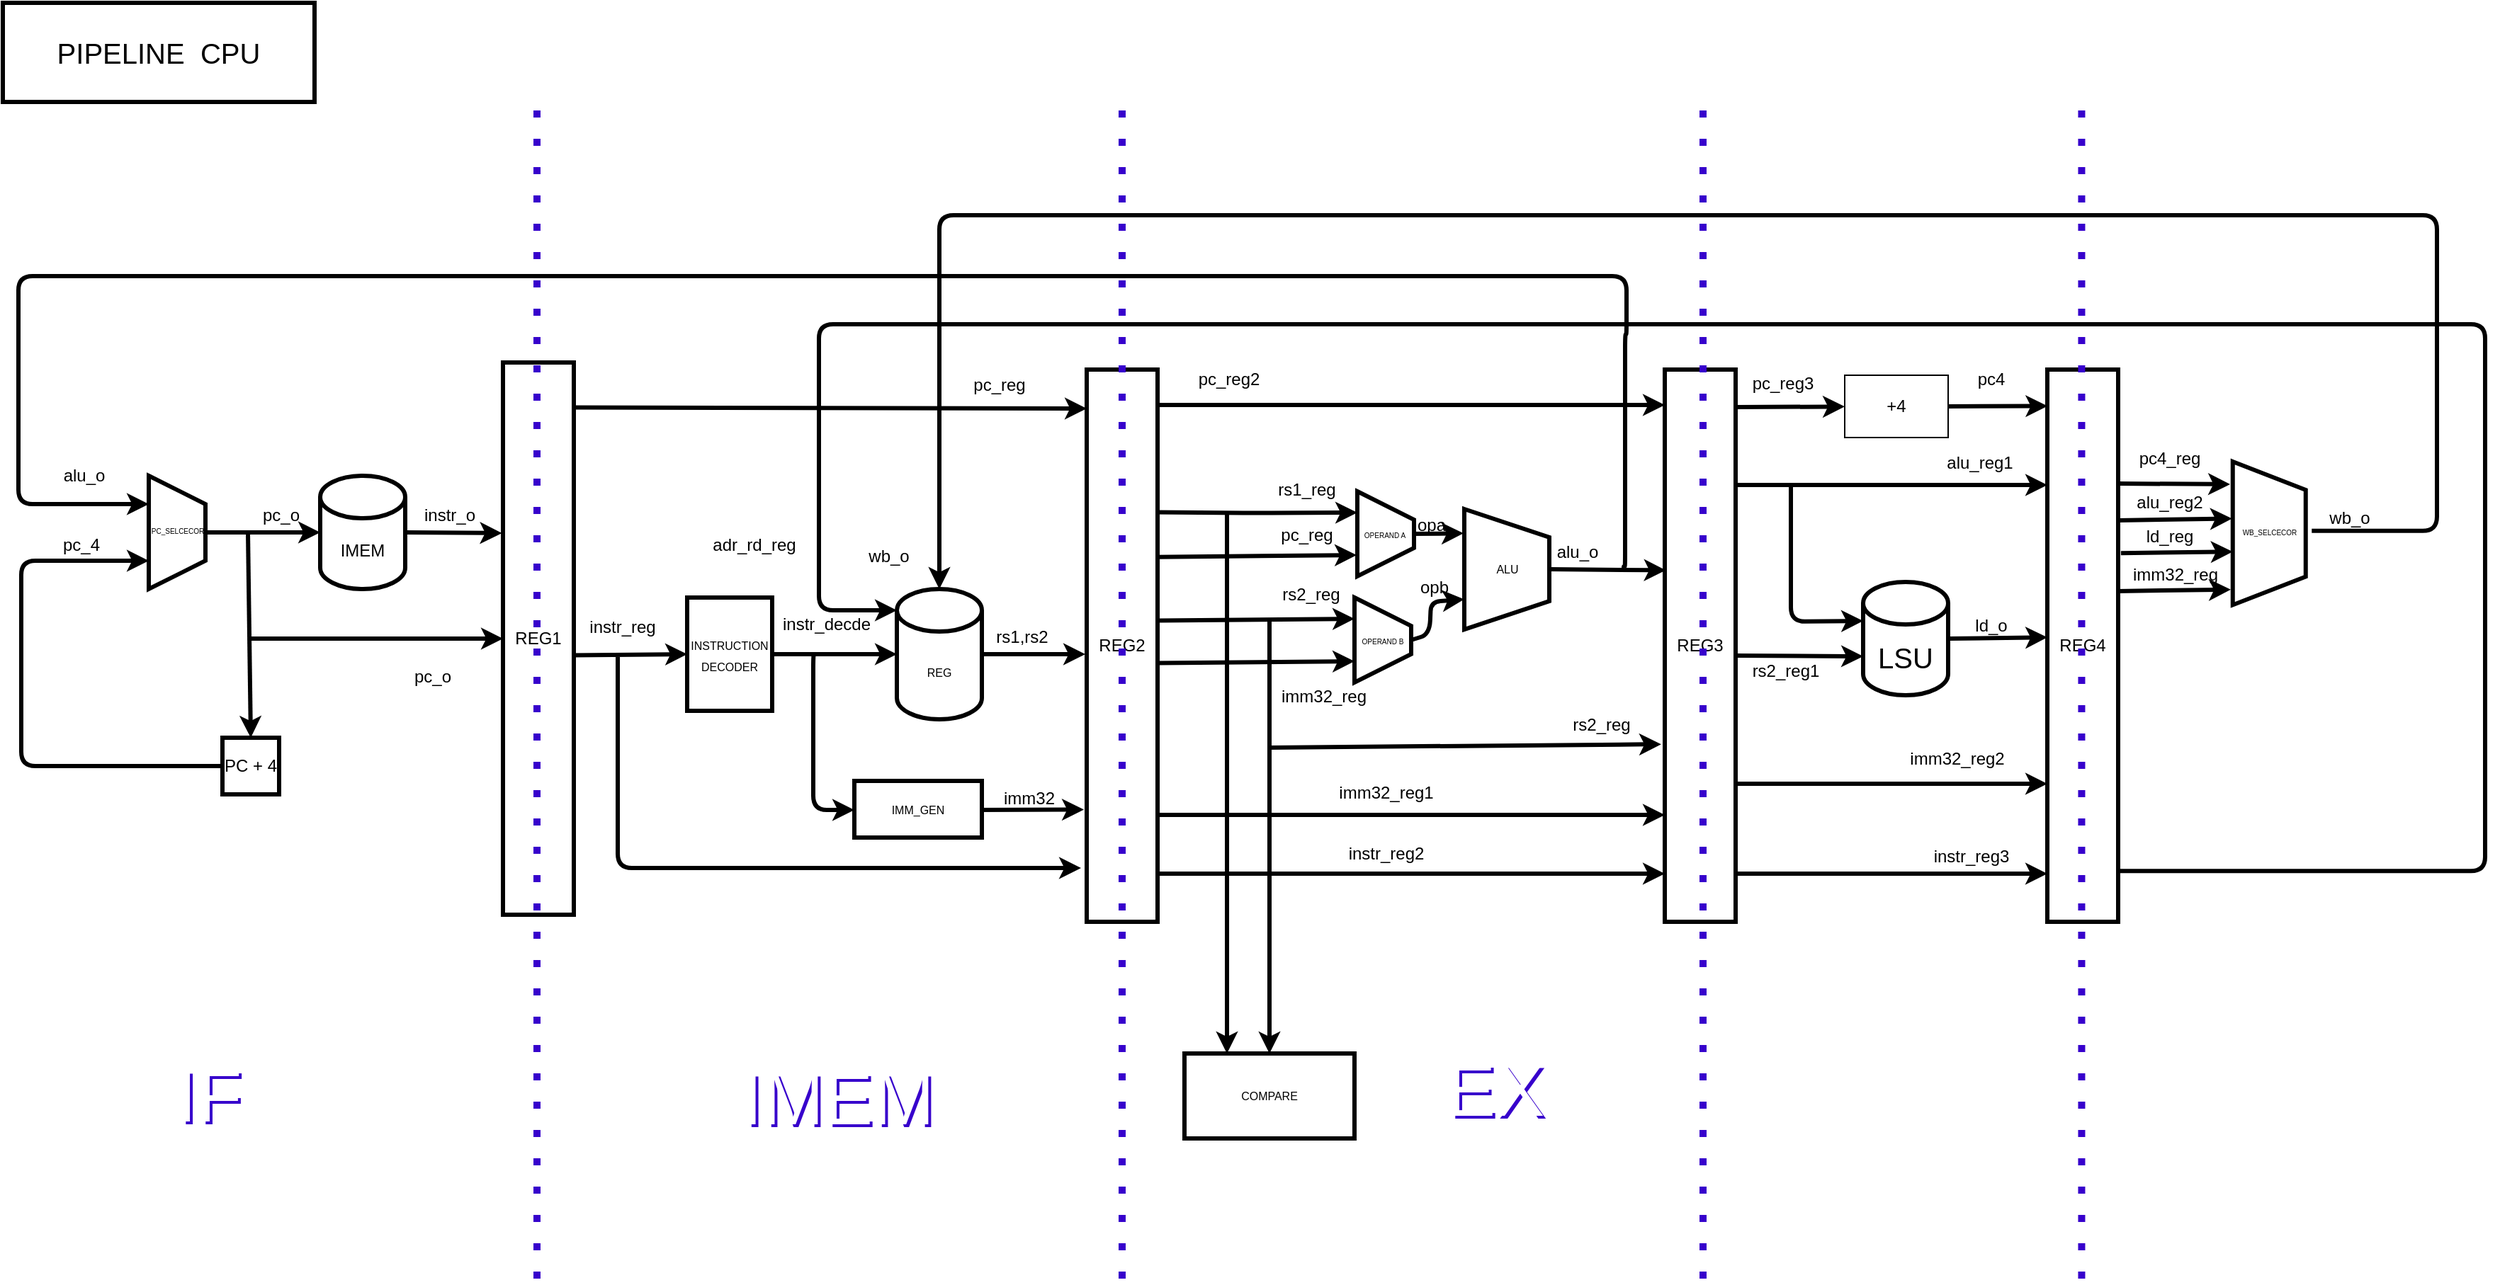 <mxfile>
    <diagram id="m3HvIhWjnAvnYTWwnYqM" name="Page-1">
        <mxGraphModel dx="2176" dy="1306" grid="1" gridSize="1" guides="1" tooltips="1" connect="1" arrows="1" fold="1" page="1" pageScale="1" pageWidth="2000" pageHeight="1000" math="0" shadow="0">
            <root>
                <mxCell id="0"/>
                <mxCell id="1" parent="0"/>
                <mxCell id="2" value="&lt;span style=&quot;font-size: 20px;&quot;&gt;PIPELINE&amp;nbsp; CPU&lt;/span&gt;" style="text;html=1;strokeColor=default;fillColor=none;align=center;verticalAlign=middle;whiteSpace=wrap;rounded=0;fontSize=8;strokeWidth=3;" parent="1" vertex="1">
                    <mxGeometry x="90" y="50" width="220" height="70" as="geometry"/>
                </mxCell>
                <mxCell id="141" style="edgeStyle=none;html=1;exitX=0;exitY=0.5;exitDx=0;exitDy=0;exitPerimeter=0;fontSize=4;entryX=0;entryY=0;entryDx=0;entryDy=27.5;entryPerimeter=0;strokeWidth=3;" parent="1" target="12" edge="1">
                    <mxGeometry relative="1" as="geometry">
                        <mxPoint x="1352" y="390.0" as="sourcePoint"/>
                        <Array as="points">
                            <mxPoint x="1352" y="487"/>
                        </Array>
                    </mxGeometry>
                </mxCell>
                <mxCell id="143" style="edgeStyle=none;html=1;exitX=1;exitY=0.5;exitDx=0;exitDy=0;exitPerimeter=0;entryX=0.001;entryY=0.485;entryDx=0;entryDy=0;fontSize=4;entryPerimeter=0;strokeWidth=3;" parent="1" source="12" target="107" edge="1">
                    <mxGeometry relative="1" as="geometry"/>
                </mxCell>
                <mxCell id="12" value="LSU" style="shape=cylinder3;whiteSpace=wrap;html=1;boundedLbl=1;backgroundOutline=1;size=15;strokeColor=default;strokeWidth=3;fontSize=20;" parent="1" vertex="1">
                    <mxGeometry x="1403" y="459" width="60" height="80" as="geometry"/>
                </mxCell>
                <mxCell id="111" style="edgeStyle=none;html=1;exitX=0.5;exitY=0;exitDx=0;exitDy=0;entryX=0;entryY=0.5;entryDx=0;entryDy=0;entryPerimeter=0;fontSize=5;strokeWidth=3;" parent="1" source="14" target="19" edge="1">
                    <mxGeometry relative="1" as="geometry"/>
                </mxCell>
                <mxCell id="14" value="" style="shape=trapezoid;perimeter=trapezoidPerimeter;whiteSpace=wrap;html=1;fixedSize=1;rotation=90;strokeWidth=3;" parent="1" vertex="1">
                    <mxGeometry x="173" y="404" width="80" height="40" as="geometry"/>
                </mxCell>
                <mxCell id="112" style="edgeStyle=none;html=1;exitX=0.5;exitY=0;exitDx=0;exitDy=0;fontSize=4;entryX=0.5;entryY=0;entryDx=0;entryDy=0;strokeWidth=3;" parent="1" target="16" edge="1">
                    <mxGeometry relative="1" as="geometry">
                        <mxPoint x="263.0" y="424" as="sourcePoint"/>
                    </mxGeometry>
                </mxCell>
                <mxCell id="113" style="edgeStyle=orthogonalEdgeStyle;html=1;exitX=0;exitY=0.5;exitDx=0;exitDy=0;fontSize=4;entryX=0.75;entryY=1;entryDx=0;entryDy=0;strokeWidth=3;" parent="1" source="16" target="14" edge="1">
                    <mxGeometry relative="1" as="geometry">
                        <mxPoint x="163" y="404" as="targetPoint"/>
                        <Array as="points">
                            <mxPoint x="103" y="589"/>
                            <mxPoint x="103" y="444"/>
                        </Array>
                    </mxGeometry>
                </mxCell>
                <mxCell id="16" value="PC + 4" style="whiteSpace=wrap;html=1;aspect=fixed;strokeWidth=3;" parent="1" vertex="1">
                    <mxGeometry x="245" y="569" width="40" height="40" as="geometry"/>
                </mxCell>
                <mxCell id="115" style="html=1;exitX=1;exitY=0.5;exitDx=0;exitDy=0;exitPerimeter=0;fontSize=4;entryX=-0.015;entryY=0.309;entryDx=0;entryDy=0;entryPerimeter=0;strokeWidth=3;" parent="1" source="19" target="103" edge="1">
                    <mxGeometry relative="1" as="geometry">
                        <mxPoint x="423" y="474" as="targetPoint"/>
                    </mxGeometry>
                </mxCell>
                <mxCell id="19" value="IMEM" style="shape=cylinder3;whiteSpace=wrap;html=1;boundedLbl=1;backgroundOutline=1;size=15;strokeWidth=3;" parent="1" vertex="1">
                    <mxGeometry x="314" y="384" width="60" height="80" as="geometry"/>
                </mxCell>
                <mxCell id="118" value="" style="edgeStyle=none;html=1;fontSize=4;strokeWidth=3;" parent="1" source="22" target="24" edge="1">
                    <mxGeometry relative="1" as="geometry"/>
                </mxCell>
                <mxCell id="22" value="&lt;font style=&quot;font-size: 8px;&quot;&gt;INSTRUCTION DECODER&lt;/font&gt;" style="rounded=0;whiteSpace=wrap;html=1;strokeWidth=3;" parent="1" vertex="1">
                    <mxGeometry x="573" y="470" width="60" height="80" as="geometry"/>
                </mxCell>
                <mxCell id="121" style="edgeStyle=none;html=1;fontSize=4;strokeWidth=3;" parent="1" source="24" edge="1">
                    <mxGeometry relative="1" as="geometry">
                        <mxPoint x="854" y="510" as="targetPoint"/>
                    </mxGeometry>
                </mxCell>
                <mxCell id="24" value="REG" style="shape=cylinder3;whiteSpace=wrap;html=1;boundedLbl=1;backgroundOutline=1;size=15;fontSize=8;strokeWidth=3;" parent="1" vertex="1">
                    <mxGeometry x="721" y="464" width="60" height="92" as="geometry"/>
                </mxCell>
                <mxCell id="34" value="" style="group;strokeWidth=3;" parent="1" vertex="1" connectable="0">
                    <mxGeometry x="1121.5" y="407.5" width="60" height="85" as="geometry"/>
                </mxCell>
                <mxCell id="35" value="" style="shape=trapezoid;perimeter=trapezoidPerimeter;whiteSpace=wrap;html=1;fixedSize=1;fontSize=8;rotation=90;strokeWidth=3;" parent="34" vertex="1">
                    <mxGeometry x="-12.5" y="12.5" width="85" height="60" as="geometry"/>
                </mxCell>
                <mxCell id="36" value="ALU" style="text;html=1;strokeColor=none;fillColor=none;align=center;verticalAlign=middle;whiteSpace=wrap;rounded=0;fontSize=8;strokeWidth=3;" parent="34" vertex="1">
                    <mxGeometry y="27.5" width="60" height="30" as="geometry"/>
                </mxCell>
                <mxCell id="119" style="edgeStyle=orthogonalEdgeStyle;html=1;fontSize=4;strokeWidth=3;" parent="1" target="38" edge="1">
                    <mxGeometry relative="1" as="geometry">
                        <mxPoint x="663" y="510" as="sourcePoint"/>
                        <Array as="points">
                            <mxPoint x="662" y="510"/>
                            <mxPoint x="662" y="620"/>
                        </Array>
                    </mxGeometry>
                </mxCell>
                <mxCell id="120" style="html=1;fontSize=4;entryX=-0.04;entryY=0.602;entryDx=0;entryDy=0;entryPerimeter=0;strokeWidth=3;" parent="1" edge="1">
                    <mxGeometry relative="1" as="geometry">
                        <mxPoint x="777" y="620" as="sourcePoint"/>
                        <mxPoint x="853" y="619.78" as="targetPoint"/>
                    </mxGeometry>
                </mxCell>
                <mxCell id="38" value="IMM_GEN" style="rounded=0;whiteSpace=wrap;html=1;fontSize=8;strokeWidth=3;" parent="1" vertex="1">
                    <mxGeometry x="691" y="599.5" width="90" height="40" as="geometry"/>
                </mxCell>
                <mxCell id="41" value="" style="group;strokeWidth=3;" parent="1" vertex="1" connectable="0">
                    <mxGeometry x="1044" y="470" width="40" height="60" as="geometry"/>
                </mxCell>
                <mxCell id="42" value="" style="shape=trapezoid;perimeter=trapezoidPerimeter;whiteSpace=wrap;html=1;fixedSize=1;fontSize=8;rotation=90;strokeWidth=3;" parent="41" vertex="1">
                    <mxGeometry x="-10" y="10" width="60" height="40" as="geometry"/>
                </mxCell>
                <mxCell id="43" value="&lt;font style=&quot;font-size: 5px;&quot;&gt;OPERAND B&lt;/font&gt;" style="text;html=1;strokeColor=none;fillColor=none;align=center;verticalAlign=middle;whiteSpace=wrap;rounded=0;fontSize=8;strokeWidth=3;" parent="41" vertex="1">
                    <mxGeometry y="15" width="40" height="30" as="geometry"/>
                </mxCell>
                <mxCell id="46" value="" style="group;strokeWidth=3;" parent="1" vertex="1" connectable="0">
                    <mxGeometry x="1045" y="395" width="40" height="60" as="geometry"/>
                </mxCell>
                <mxCell id="47" value="" style="shape=trapezoid;perimeter=trapezoidPerimeter;whiteSpace=wrap;html=1;fixedSize=1;fontSize=8;rotation=90;strokeWidth=3;" parent="46" vertex="1">
                    <mxGeometry x="-9" y="10" width="60" height="40" as="geometry"/>
                </mxCell>
                <mxCell id="48" value="OPERAND A" style="text;html=1;strokeColor=none;fillColor=none;align=center;verticalAlign=middle;whiteSpace=wrap;rounded=0;fontSize=5;strokeWidth=3;" parent="46" vertex="1">
                    <mxGeometry x="0.5" y="15" width="39" height="30" as="geometry"/>
                </mxCell>
                <mxCell id="68" value="PC_SELCECOR" style="text;html=1;align=center;verticalAlign=middle;resizable=0;points=[];autosize=1;strokeColor=none;fillColor=none;fontSize=5;strokeWidth=3;" parent="1" vertex="1">
                    <mxGeometry x="185" y="412.5" width="56" height="19" as="geometry"/>
                </mxCell>
                <mxCell id="130" style="edgeStyle=none;html=1;fontSize=4;entryX=0.25;entryY=0;entryDx=0;entryDy=0;strokeWidth=3;" parent="1" target="96" edge="1">
                    <mxGeometry relative="1" as="geometry">
                        <mxPoint x="954" y="409" as="sourcePoint"/>
                    </mxGeometry>
                </mxCell>
                <mxCell id="134" style="edgeStyle=none;html=1;fontSize=4;entryX=0.5;entryY=0;entryDx=0;entryDy=0;strokeWidth=3;" parent="1" target="96" edge="1">
                    <mxGeometry relative="1" as="geometry">
                        <mxPoint x="984" y="486" as="sourcePoint"/>
                    </mxGeometry>
                </mxCell>
                <mxCell id="96" value="COMPARE" style="whiteSpace=wrap;html=1;fontSize=8;strokeWidth=3;" parent="1" vertex="1">
                    <mxGeometry x="924" y="792" width="120" height="60" as="geometry"/>
                </mxCell>
                <mxCell id="116" style="edgeStyle=none;html=1;exitX=0.993;exitY=0.348;exitDx=0;exitDy=0;entryX=0;entryY=0.5;entryDx=0;entryDy=0;fontSize=4;exitPerimeter=0;strokeWidth=3;" parent="1" target="22" edge="1">
                    <mxGeometry relative="1" as="geometry">
                        <mxPoint x="492.65" y="510.72" as="sourcePoint"/>
                    </mxGeometry>
                </mxCell>
                <mxCell id="190" style="edgeStyle=none;html=1;exitX=0.992;exitY=0.143;exitDx=0;exitDy=0;entryX=0;entryY=0.25;entryDx=0;entryDy=0;strokeWidth=3;exitPerimeter=0;" edge="1" parent="1">
                    <mxGeometry relative="1" as="geometry">
                        <mxPoint x="492.6" y="335.77" as="sourcePoint"/>
                        <mxPoint x="855" y="336.5" as="targetPoint"/>
                    </mxGeometry>
                </mxCell>
                <mxCell id="191" style="edgeStyle=none;html=1;strokeWidth=3;entryX=0;entryY=0.5;entryDx=0;entryDy=0;" edge="1" parent="1" target="103">
                    <mxGeometry relative="1" as="geometry">
                        <mxPoint x="264" y="499" as="sourcePoint"/>
                    </mxGeometry>
                </mxCell>
                <mxCell id="103" value="REG1" style="rounded=0;whiteSpace=wrap;html=1;strokeWidth=3;" parent="1" vertex="1">
                    <mxGeometry x="443" y="304" width="50" height="390" as="geometry"/>
                </mxCell>
                <mxCell id="188" style="edgeStyle=none;html=1;exitX=1;exitY=0.75;exitDx=0;exitDy=0;fontSize=12;entryX=0;entryY=0.75;entryDx=0;entryDy=0;strokeWidth=3;" parent="1" edge="1">
                    <mxGeometry relative="1" as="geometry">
                        <mxPoint x="1263" y="623.5" as="targetPoint"/>
                        <mxPoint x="905" y="623.5" as="sourcePoint"/>
                    </mxGeometry>
                </mxCell>
                <mxCell id="194" style="html=1;exitX=1;exitY=0;exitDx=0;exitDy=0;strokeWidth=3;entryX=0;entryY=0;entryDx=0;entryDy=0;" edge="1" parent="1">
                    <mxGeometry relative="1" as="geometry">
                        <mxPoint x="1263" y="334" as="targetPoint"/>
                        <mxPoint x="905" y="334.0" as="sourcePoint"/>
                    </mxGeometry>
                </mxCell>
                <mxCell id="200" style="edgeStyle=orthogonalEdgeStyle;html=1;strokeWidth=3;" edge="1" parent="1">
                    <mxGeometry relative="1" as="geometry">
                        <mxPoint x="851" y="661" as="targetPoint"/>
                        <mxPoint x="524" y="512" as="sourcePoint"/>
                        <Array as="points">
                            <mxPoint x="524" y="661"/>
                        </Array>
                    </mxGeometry>
                </mxCell>
                <mxCell id="201" style="html=1;exitX=1;exitY=1;exitDx=0;exitDy=0;strokeWidth=3;entryX=0;entryY=1;entryDx=0;entryDy=0;" edge="1" parent="1">
                    <mxGeometry relative="1" as="geometry">
                        <mxPoint x="1263" y="665" as="targetPoint"/>
                        <mxPoint x="905" y="665" as="sourcePoint"/>
                    </mxGeometry>
                </mxCell>
                <mxCell id="105" value="REG2" style="rounded=0;whiteSpace=wrap;html=1;strokeWidth=3;" parent="1" vertex="1">
                    <mxGeometry x="855" y="309" width="50" height="390" as="geometry"/>
                </mxCell>
                <mxCell id="139" style="edgeStyle=none;html=1;fontSize=4;entryX=-0.051;entryY=0.522;entryDx=0;entryDy=0;entryPerimeter=0;strokeWidth=3;" parent="1" edge="1">
                    <mxGeometry relative="1" as="geometry">
                        <mxPoint x="983" y="576" as="sourcePoint"/>
                        <mxPoint x="1260.45" y="573.58" as="targetPoint"/>
                    </mxGeometry>
                </mxCell>
                <mxCell id="140" style="edgeStyle=none;html=1;exitX=1;exitY=0.25;exitDx=0;exitDy=0;entryX=0;entryY=0.25;entryDx=0;entryDy=0;fontSize=4;strokeWidth=3;" parent="1" edge="1">
                    <mxGeometry relative="1" as="geometry">
                        <mxPoint x="1313" y="390.5" as="sourcePoint"/>
                        <mxPoint x="1533" y="390.5" as="targetPoint"/>
                    </mxGeometry>
                </mxCell>
                <mxCell id="142" style="edgeStyle=none;html=1;exitX=1.009;exitY=0.518;exitDx=0;exitDy=0;entryX=0;entryY=0;entryDx=0;entryDy=52.5;entryPerimeter=0;fontSize=4;exitPerimeter=0;strokeWidth=3;" parent="1" source="106" target="12" edge="1">
                    <mxGeometry relative="1" as="geometry"/>
                </mxCell>
                <mxCell id="185" style="html=1;exitX=1;exitY=0.75;exitDx=0;exitDy=0;fontSize=12;entryX=0;entryY=0.75;entryDx=0;entryDy=0;entryPerimeter=0;strokeWidth=3;" parent="1" source="106" target="107" edge="1">
                    <mxGeometry relative="1" as="geometry">
                        <mxPoint x="1515" y="602" as="targetPoint"/>
                    </mxGeometry>
                </mxCell>
                <mxCell id="202" style="edgeStyle=none;html=1;exitX=1;exitY=1;exitDx=0;exitDy=0;entryX=0;entryY=1;entryDx=0;entryDy=0;entryPerimeter=0;strokeWidth=3;" edge="1" parent="1">
                    <mxGeometry relative="1" as="geometry">
                        <mxPoint x="1313.0" y="665.0" as="sourcePoint"/>
                        <mxPoint x="1533.0" y="665.0" as="targetPoint"/>
                    </mxGeometry>
                </mxCell>
                <mxCell id="106" value="REG3" style="rounded=0;whiteSpace=wrap;html=1;strokeWidth=3;" parent="1" vertex="1">
                    <mxGeometry x="1263" y="309" width="50" height="390" as="geometry"/>
                </mxCell>
                <mxCell id="149" style="html=1;exitX=1;exitY=0.25;exitDx=0;exitDy=0;exitPerimeter=0;fontSize=12;strokeWidth=3;" parent="1" edge="1">
                    <mxGeometry relative="1" as="geometry">
                        <mxPoint x="1662" y="390" as="targetPoint"/>
                        <mxPoint x="1583" y="389.5" as="sourcePoint"/>
                    </mxGeometry>
                </mxCell>
                <mxCell id="150" style="edgeStyle=none;html=1;exitX=1;exitY=0.25;exitDx=0;exitDy=0;exitPerimeter=0;entryX=0.309;entryY=1.009;entryDx=0;entryDy=0;entryPerimeter=0;fontSize=12;strokeWidth=3;" parent="1" edge="1">
                    <mxGeometry relative="1" as="geometry">
                        <mxPoint x="1583" y="415.5" as="sourcePoint"/>
                        <mxPoint x="1663.411" y="414.281" as="targetPoint"/>
                    </mxGeometry>
                </mxCell>
                <mxCell id="151" style="edgeStyle=none;html=1;exitX=1.039;exitY=0.299;exitDx=0;exitDy=0;exitPerimeter=0;entryX=0.5;entryY=1;entryDx=0;entryDy=0;fontSize=12;strokeWidth=3;" parent="1" edge="1">
                    <mxGeometry relative="1" as="geometry">
                        <mxPoint x="1584.95" y="438.61" as="sourcePoint"/>
                        <mxPoint x="1663.875" y="437.62" as="targetPoint"/>
                    </mxGeometry>
                </mxCell>
                <mxCell id="152" style="edgeStyle=none;html=1;exitX=0.992;exitY=0.355;exitDx=0;exitDy=0;exitPerimeter=0;fontSize=12;entryX=0.715;entryY=1.027;entryDx=0;entryDy=0;entryPerimeter=0;strokeWidth=3;" parent="1" edge="1">
                    <mxGeometry relative="1" as="geometry">
                        <mxPoint x="1662.485" y="464.389" as="targetPoint"/>
                        <mxPoint x="1582.6" y="465.45" as="sourcePoint"/>
                    </mxGeometry>
                </mxCell>
                <mxCell id="206" style="edgeStyle=orthogonalEdgeStyle;html=1;exitX=1;exitY=0.908;exitDx=0;exitDy=0;exitPerimeter=0;entryX=0;entryY=0;entryDx=0;entryDy=15;entryPerimeter=0;strokeWidth=3;" edge="1" parent="1" source="107" target="24">
                    <mxGeometry relative="1" as="geometry">
                        <Array as="points">
                            <mxPoint x="1842" y="663"/>
                            <mxPoint x="1842" y="277"/>
                            <mxPoint x="666" y="277"/>
                            <mxPoint x="666" y="479"/>
                        </Array>
                    </mxGeometry>
                </mxCell>
                <mxCell id="107" value="REG4" style="rounded=0;whiteSpace=wrap;html=1;strokeWidth=3;points=[[0,0,0,0,0],[0,0.25,0,0,0],[0,0.33,0,0,0],[0,0.5,0,0,0],[0,0.67,0,0,0],[0,0.75,0,0,0],[0,1,0,0,0],[0.24,0,0,0,0],[0.24,1,0,0,0],[0.5,0,0,0,0],[0.5,1,0,0,0],[0.74,1,0,0,0],[0.76,0,0,0,0],[1,0,0,0,0],[1,0.25,0,0,0],[1,0.5,0,0,0],[1,0.75,0,0,0],[1,1,0,0,0]];" parent="1" vertex="1">
                    <mxGeometry x="1533" y="309" width="50" height="390" as="geometry"/>
                </mxCell>
                <mxCell id="108" value="" style="group;strokeWidth=3;" parent="1" vertex="1" connectable="0">
                    <mxGeometry x="1659.63" y="373.995" width="60" height="101.25" as="geometry"/>
                </mxCell>
                <mxCell id="65" value="" style="shape=trapezoid;perimeter=trapezoidPerimeter;whiteSpace=wrap;html=1;fixedSize=1;fontSize=8;rotation=90;strokeWidth=3;" parent="108" vertex="1">
                    <mxGeometry x="-20.63" y="24.875" width="101.25" height="51.5" as="geometry"/>
                </mxCell>
                <mxCell id="70" value="WB_SELCECOR" style="text;html=1;strokeColor=none;fillColor=none;align=center;verticalAlign=middle;whiteSpace=wrap;rounded=0;strokeWidth=3;fontSize=5;" parent="108" vertex="1">
                    <mxGeometry y="33.875" width="60" height="30" as="geometry"/>
                </mxCell>
                <mxCell id="146" style="edgeStyle=orthogonalEdgeStyle;html=1;fontSize=12;entryX=0.25;entryY=1;entryDx=0;entryDy=0;strokeWidth=3;" parent="1" target="14" edge="1">
                    <mxGeometry relative="1" as="geometry">
                        <mxPoint x="1234" y="449" as="sourcePoint"/>
                        <Array as="points">
                            <mxPoint x="1234" y="448"/>
                            <mxPoint x="1235" y="448"/>
                            <mxPoint x="1235" y="284"/>
                            <mxPoint x="1236" y="284"/>
                            <mxPoint x="1236" y="243"/>
                            <mxPoint x="101" y="243"/>
                            <mxPoint x="101" y="404"/>
                        </Array>
                        <mxPoint x="-11" y="401.5" as="targetPoint"/>
                    </mxGeometry>
                </mxCell>
                <mxCell id="125" style="edgeStyle=orthogonalEdgeStyle;html=1;exitX=0.976;exitY=0.102;exitDx=0;exitDy=0;entryX=0.25;entryY=1;entryDx=0;entryDy=0;fontSize=4;exitPerimeter=0;strokeWidth=3;" parent="1" target="47" edge="1">
                    <mxGeometry relative="1" as="geometry">
                        <mxPoint x="903.8" y="409.78" as="sourcePoint"/>
                    </mxGeometry>
                </mxCell>
                <mxCell id="131" style="edgeStyle=none;html=1;exitX=1.021;exitY=0.298;exitDx=0;exitDy=0;entryX=0;entryY=0;entryDx=0;entryDy=0;fontSize=4;exitPerimeter=0;strokeWidth=3;" parent="1" target="43" edge="1">
                    <mxGeometry relative="1" as="geometry">
                        <mxPoint x="906.05" y="486.22" as="sourcePoint"/>
                    </mxGeometry>
                </mxCell>
                <mxCell id="132" style="edgeStyle=none;html=1;exitX=0.999;exitY=0.183;exitDx=0;exitDy=0;entryX=0;entryY=1;entryDx=0;entryDy=0;fontSize=4;exitPerimeter=0;strokeWidth=3;" parent="1" target="48" edge="1">
                    <mxGeometry relative="1" as="geometry">
                        <mxPoint x="904.95" y="441.37" as="sourcePoint"/>
                    </mxGeometry>
                </mxCell>
                <mxCell id="133" style="edgeStyle=none;html=1;exitX=1.01;exitY=0.375;exitDx=0;exitDy=0;entryX=0.75;entryY=1;entryDx=0;entryDy=0;fontSize=4;exitPerimeter=0;strokeWidth=3;" parent="1" target="42" edge="1">
                    <mxGeometry relative="1" as="geometry">
                        <mxPoint x="905.5" y="516.25" as="sourcePoint"/>
                    </mxGeometry>
                </mxCell>
                <mxCell id="135" style="edgeStyle=none;html=1;exitX=1;exitY=0.5;exitDx=0;exitDy=0;entryX=0.202;entryY=1.009;entryDx=0;entryDy=0;fontSize=4;entryPerimeter=0;strokeWidth=3;" parent="1" source="48" target="35" edge="1">
                    <mxGeometry relative="1" as="geometry"/>
                </mxCell>
                <mxCell id="136" style="edgeStyle=none;html=1;exitX=1;exitY=0.5;exitDx=0;exitDy=0;entryX=0.75;entryY=1;entryDx=0;entryDy=0;fontSize=4;strokeWidth=3;" parent="1" source="43" target="35" edge="1">
                    <mxGeometry relative="1" as="geometry">
                        <Array as="points">
                            <mxPoint x="1097" y="496"/>
                            <mxPoint x="1098" y="473"/>
                        </Array>
                    </mxGeometry>
                </mxCell>
                <mxCell id="138" style="edgeStyle=none;html=1;exitX=1;exitY=0.5;exitDx=0;exitDy=0;fontSize=4;entryX=0.016;entryY=0.207;entryDx=0;entryDy=0;entryPerimeter=0;strokeWidth=3;" parent="1" source="36" edge="1">
                    <mxGeometry relative="1" as="geometry">
                        <mxPoint x="1263.8" y="450.73" as="targetPoint"/>
                    </mxGeometry>
                </mxCell>
                <mxCell id="145" style="edgeStyle=none;html=1;entryX=0.003;entryY=0.066;entryDx=0;entryDy=0;entryPerimeter=0;fontSize=12;strokeWidth=3;exitX=1;exitY=0.5;exitDx=0;exitDy=0;" parent="1" source="196" target="107" edge="1">
                    <mxGeometry relative="1" as="geometry">
                        <mxPoint x="1497" y="334.6" as="sourcePoint"/>
                    </mxGeometry>
                </mxCell>
                <mxCell id="154" value="wb_o" style="text;html=1;align=center;verticalAlign=middle;resizable=0;points=[];autosize=1;strokeColor=none;fillColor=none;fontSize=12;strokeWidth=3;" parent="1" vertex="1">
                    <mxGeometry x="691" y="427" width="48" height="27" as="geometry"/>
                </mxCell>
                <mxCell id="155" value="alu_o" style="text;html=1;align=center;verticalAlign=middle;resizable=0;points=[];autosize=1;strokeColor=none;fillColor=none;fontSize=12;strokeWidth=3;" parent="1" vertex="1">
                    <mxGeometry x="123" y="370" width="48" height="27" as="geometry"/>
                </mxCell>
                <mxCell id="158" value="pc_4" style="text;html=1;align=center;verticalAlign=middle;resizable=0;points=[];autosize=1;strokeColor=none;fillColor=none;fontSize=12;strokeWidth=3;" parent="1" vertex="1">
                    <mxGeometry x="122" y="419" width="45" height="27" as="geometry"/>
                </mxCell>
                <mxCell id="159" value="pc_o" style="text;html=1;align=center;verticalAlign=middle;resizable=0;points=[];autosize=1;strokeColor=none;fillColor=none;fontSize=12;strokeWidth=3;" parent="1" vertex="1">
                    <mxGeometry x="263" y="398" width="45" height="27" as="geometry"/>
                </mxCell>
                <mxCell id="160" value="instr_o" style="text;html=1;align=center;verticalAlign=middle;resizable=0;points=[];autosize=1;strokeColor=none;fillColor=none;fontSize=12;strokeWidth=3;" parent="1" vertex="1">
                    <mxGeometry x="377" y="398" width="55" height="27" as="geometry"/>
                </mxCell>
                <mxCell id="161" value="instr_reg" style="text;html=1;align=center;verticalAlign=middle;resizable=0;points=[];autosize=1;strokeColor=none;fillColor=none;fontSize=12;strokeWidth=3;" parent="1" vertex="1">
                    <mxGeometry x="494" y="477" width="66" height="27" as="geometry"/>
                </mxCell>
                <mxCell id="164" value="pc_reg" style="text;html=1;align=center;verticalAlign=middle;resizable=0;points=[];autosize=1;strokeColor=none;fillColor=none;fontSize=12;strokeWidth=3;" parent="1" vertex="1">
                    <mxGeometry x="765" y="306" width="56" height="27" as="geometry"/>
                </mxCell>
                <mxCell id="165" value="instr_decde" style="text;html=1;align=center;verticalAlign=middle;resizable=0;points=[];autosize=1;strokeColor=none;fillColor=none;fontSize=12;strokeWidth=3;" parent="1" vertex="1">
                    <mxGeometry x="630" y="475" width="81" height="27" as="geometry"/>
                </mxCell>
                <mxCell id="166" value="rs1,rs2" style="text;html=1;align=center;verticalAlign=middle;resizable=0;points=[];autosize=1;strokeColor=none;fillColor=none;fontSize=12;strokeWidth=3;" parent="1" vertex="1">
                    <mxGeometry x="781" y="484" width="56" height="27" as="geometry"/>
                </mxCell>
                <mxCell id="167" value="imm32" style="text;html=1;align=center;verticalAlign=middle;resizable=0;points=[];autosize=1;strokeColor=none;fillColor=none;fontSize=12;strokeWidth=3;" parent="1" vertex="1">
                    <mxGeometry x="786" y="598" width="55" height="27" as="geometry"/>
                </mxCell>
                <mxCell id="168" value="rs1_reg" style="text;html=1;align=center;verticalAlign=middle;resizable=0;points=[];autosize=1;strokeColor=none;fillColor=none;fontSize=12;strokeWidth=3;" parent="1" vertex="1">
                    <mxGeometry x="980" y="380.5" width="60" height="27" as="geometry"/>
                </mxCell>
                <mxCell id="169" value="pc_reg" style="text;html=1;align=center;verticalAlign=middle;resizable=0;points=[];autosize=1;strokeColor=none;fillColor=none;fontSize=12;strokeWidth=3;" parent="1" vertex="1">
                    <mxGeometry x="982" y="412" width="56" height="27" as="geometry"/>
                </mxCell>
                <mxCell id="170" value="rs2_reg" style="text;html=1;align=center;verticalAlign=middle;resizable=0;points=[];autosize=1;strokeColor=none;fillColor=none;fontSize=12;strokeWidth=3;" parent="1" vertex="1">
                    <mxGeometry x="983" y="454" width="60" height="27" as="geometry"/>
                </mxCell>
                <mxCell id="171" value="imm32_reg" style="text;html=1;align=center;verticalAlign=middle;resizable=0;points=[];autosize=1;strokeColor=none;fillColor=none;fontSize=12;strokeWidth=3;" parent="1" vertex="1">
                    <mxGeometry x="982" y="526" width="79" height="27" as="geometry"/>
                </mxCell>
                <mxCell id="172" value="opa" style="text;html=1;align=center;verticalAlign=middle;resizable=0;points=[];autosize=1;strokeColor=none;fillColor=none;fontSize=12;strokeWidth=3;" parent="1" vertex="1">
                    <mxGeometry x="1078" y="405" width="39" height="27" as="geometry"/>
                </mxCell>
                <mxCell id="173" value="opb" style="text;html=1;align=center;verticalAlign=middle;resizable=0;points=[];autosize=1;strokeColor=none;fillColor=none;fontSize=12;strokeWidth=3;" parent="1" vertex="1">
                    <mxGeometry x="1080" y="449" width="39" height="27" as="geometry"/>
                </mxCell>
                <mxCell id="174" value="alu_o" style="text;html=1;align=center;verticalAlign=middle;resizable=0;points=[];autosize=1;strokeColor=none;fillColor=none;fontSize=12;strokeWidth=3;" parent="1" vertex="1">
                    <mxGeometry x="1177" y="424" width="48" height="27" as="geometry"/>
                </mxCell>
                <mxCell id="175" value="rs2_reg" style="text;html=1;align=center;verticalAlign=middle;resizable=0;points=[];autosize=1;strokeColor=none;fillColor=none;fontSize=12;strokeWidth=3;" parent="1" vertex="1">
                    <mxGeometry x="1188" y="546" width="60" height="27" as="geometry"/>
                </mxCell>
                <mxCell id="176" value="alu_reg1" style="text;html=1;align=center;verticalAlign=middle;resizable=0;points=[];autosize=1;strokeColor=none;fillColor=none;fontSize=12;strokeWidth=3;" parent="1" vertex="1">
                    <mxGeometry x="1452" y="361" width="66" height="27" as="geometry"/>
                </mxCell>
                <mxCell id="177" value="rs2_reg1" style="text;html=1;align=center;verticalAlign=middle;resizable=0;points=[];autosize=1;strokeColor=none;fillColor=none;fontSize=12;strokeWidth=3;" parent="1" vertex="1">
                    <mxGeometry x="1315" y="508" width="66" height="27" as="geometry"/>
                </mxCell>
                <mxCell id="178" value="ld_o" style="text;html=1;align=center;verticalAlign=middle;resizable=0;points=[];autosize=1;strokeColor=none;fillColor=none;fontSize=12;strokeWidth=3;" parent="1" vertex="1">
                    <mxGeometry x="1472" y="476" width="42" height="27" as="geometry"/>
                </mxCell>
                <mxCell id="179" value="pc4_reg" style="text;html=1;align=center;verticalAlign=middle;resizable=0;points=[];autosize=1;strokeColor=none;fillColor=none;fontSize=12;strokeWidth=3;" parent="1" vertex="1">
                    <mxGeometry x="1588" y="358" width="62" height="27" as="geometry"/>
                </mxCell>
                <mxCell id="180" value="alu_reg2" style="text;html=1;align=center;verticalAlign=middle;resizable=0;points=[];autosize=1;strokeColor=none;fillColor=none;fontSize=12;strokeWidth=3;" parent="1" vertex="1">
                    <mxGeometry x="1586" y="389" width="66" height="27" as="geometry"/>
                </mxCell>
                <mxCell id="182" value="ld_reg" style="text;html=1;align=center;verticalAlign=middle;resizable=0;points=[];autosize=1;strokeColor=none;fillColor=none;fontSize=12;strokeWidth=3;" parent="1" vertex="1">
                    <mxGeometry x="1593" y="413" width="52" height="27" as="geometry"/>
                </mxCell>
                <mxCell id="183" value="imm32_reg" style="text;html=1;align=center;verticalAlign=middle;resizable=0;points=[];autosize=1;strokeColor=none;fillColor=none;fontSize=12;strokeWidth=3;" parent="1" vertex="1">
                    <mxGeometry x="1583" y="440" width="79" height="27" as="geometry"/>
                </mxCell>
                <mxCell id="184" value="wb_o" style="text;html=1;align=center;verticalAlign=middle;resizable=0;points=[];autosize=1;strokeColor=none;fillColor=none;fontSize=12;strokeWidth=3;" parent="1" vertex="1">
                    <mxGeometry x="1722" y="400" width="48" height="27" as="geometry"/>
                </mxCell>
                <mxCell id="186" value="imm32_reg2" style="text;html=1;align=center;verticalAlign=middle;resizable=0;points=[];autosize=1;strokeColor=none;fillColor=none;fontSize=12;strokeWidth=3;" parent="1" vertex="1">
                    <mxGeometry x="1426" y="570" width="86" height="27" as="geometry"/>
                </mxCell>
                <mxCell id="189" value="imm32_reg1" style="text;html=1;align=center;verticalAlign=middle;resizable=0;points=[];autosize=1;strokeColor=none;fillColor=none;fontSize=12;strokeWidth=3;" parent="1" vertex="1">
                    <mxGeometry x="1023" y="594" width="86" height="27" as="geometry"/>
                </mxCell>
                <mxCell id="192" value="pc_o" style="text;html=1;align=center;verticalAlign=middle;resizable=0;points=[];autosize=1;strokeColor=none;fillColor=none;fontSize=12;strokeWidth=3;" vertex="1" parent="1">
                    <mxGeometry x="370" y="512" width="45" height="27" as="geometry"/>
                </mxCell>
                <mxCell id="193" style="edgeStyle=orthogonalEdgeStyle;html=1;exitX=1;exitY=0.5;exitDx=0;exitDy=0;strokeWidth=3;entryX=0.5;entryY=0;entryDx=0;entryDy=0;entryPerimeter=0;" edge="1" parent="1" source="70" target="24">
                    <mxGeometry relative="1" as="geometry">
                        <mxPoint x="606" y="176" as="targetPoint"/>
                        <Array as="points">
                            <mxPoint x="1808" y="423"/>
                            <mxPoint x="1808" y="200"/>
                            <mxPoint x="751" y="200"/>
                        </Array>
                    </mxGeometry>
                </mxCell>
                <mxCell id="195" value="pc_reg3" style="text;html=1;align=center;verticalAlign=middle;resizable=0;points=[];autosize=1;strokeColor=none;fillColor=none;" vertex="1" parent="1">
                    <mxGeometry x="1315" y="305" width="62" height="27" as="geometry"/>
                </mxCell>
                <mxCell id="197" style="edgeStyle=none;html=1;strokeWidth=3;exitX=1.005;exitY=0.068;exitDx=0;exitDy=0;exitPerimeter=0;" edge="1" parent="1" source="106" target="196">
                    <mxGeometry relative="1" as="geometry"/>
                </mxCell>
                <mxCell id="196" value="+4" style="whiteSpace=wrap;html=1;" vertex="1" parent="1">
                    <mxGeometry x="1390" y="313" width="73" height="44" as="geometry"/>
                </mxCell>
                <mxCell id="198" value="pc4" style="text;html=1;align=center;verticalAlign=middle;resizable=0;points=[];autosize=1;strokeColor=none;fillColor=none;" vertex="1" parent="1">
                    <mxGeometry x="1474" y="302" width="38" height="27" as="geometry"/>
                </mxCell>
                <mxCell id="203" value="instr_reg2" style="text;html=1;align=center;verticalAlign=middle;resizable=0;points=[];autosize=1;strokeColor=none;fillColor=none;" vertex="1" parent="1">
                    <mxGeometry x="1030" y="637" width="72" height="27" as="geometry"/>
                </mxCell>
                <mxCell id="205" value="instr_reg3" style="text;html=1;align=center;verticalAlign=middle;resizable=0;points=[];autosize=1;strokeColor=none;fillColor=none;" vertex="1" parent="1">
                    <mxGeometry x="1443" y="639" width="72" height="27" as="geometry"/>
                </mxCell>
                <mxCell id="207" value="adr_rd_reg" style="text;html=1;align=center;verticalAlign=middle;resizable=0;points=[];autosize=1;strokeColor=none;fillColor=none;" vertex="1" parent="1">
                    <mxGeometry x="581" y="419" width="78" height="27" as="geometry"/>
                </mxCell>
                <mxCell id="208" value="pc_reg2" style="text;html=1;align=center;verticalAlign=middle;resizable=0;points=[];autosize=1;strokeColor=none;fillColor=none;" vertex="1" parent="1">
                    <mxGeometry x="924" y="302" width="62" height="27" as="geometry"/>
                </mxCell>
                <mxCell id="210" value="" style="endArrow=none;dashed=1;html=1;dashPattern=1 3;strokeWidth=5;fillColor=#6a00ff;strokeColor=#3700CC;spacing=2;" edge="1" parent="1">
                    <mxGeometry width="50" height="50" relative="1" as="geometry">
                        <mxPoint x="467" y="951" as="sourcePoint"/>
                        <mxPoint x="467" y="115" as="targetPoint"/>
                    </mxGeometry>
                </mxCell>
                <mxCell id="212" value="" style="endArrow=none;dashed=1;html=1;dashPattern=1 3;strokeWidth=5;fillColor=#6a00ff;strokeColor=#3700CC;" edge="1" parent="1">
                    <mxGeometry width="50" height="50" relative="1" as="geometry">
                        <mxPoint x="880" y="951" as="sourcePoint"/>
                        <mxPoint x="880" y="115" as="targetPoint"/>
                    </mxGeometry>
                </mxCell>
                <mxCell id="213" value="" style="endArrow=none;dashed=1;html=1;dashPattern=1 3;strokeWidth=5;fillColor=#6a00ff;strokeColor=#3700CC;" edge="1" parent="1">
                    <mxGeometry width="50" height="50" relative="1" as="geometry">
                        <mxPoint x="1290" y="951" as="sourcePoint"/>
                        <mxPoint x="1290" y="115" as="targetPoint"/>
                    </mxGeometry>
                </mxCell>
                <mxCell id="214" value="" style="endArrow=none;dashed=1;html=1;dashPattern=1 3;strokeWidth=5;fillColor=#6a00ff;strokeColor=#3700CC;" edge="1" parent="1">
                    <mxGeometry width="50" height="50" relative="1" as="geometry">
                        <mxPoint x="1557.23" y="951" as="sourcePoint"/>
                        <mxPoint x="1557.23" y="115" as="targetPoint"/>
                    </mxGeometry>
                </mxCell>
                <mxCell id="215" value="&lt;font style=&quot;font-size: 52px;&quot;&gt;IF&lt;/font&gt;" style="text;html=1;align=center;verticalAlign=middle;resizable=0;points=[];autosize=1;strokeColor=none;fillColor=none;fontColor=#3700cc;" vertex="1" parent="1">
                    <mxGeometry x="204" y="786" width="65" height="75" as="geometry"/>
                </mxCell>
                <mxCell id="216" value="&lt;span style=&quot;font-size: 52px;&quot;&gt;IMEM&lt;/span&gt;" style="text;html=1;align=center;verticalAlign=middle;resizable=0;points=[];autosize=1;strokeColor=none;fillColor=none;fontColor=#3700cc;" vertex="1" parent="1">
                    <mxGeometry x="603" y="788" width="155" height="75" as="geometry"/>
                </mxCell>
                <mxCell id="217" value="&lt;span style=&quot;font-size: 52px;&quot;&gt;EX&lt;/span&gt;" style="text;html=1;align=center;verticalAlign=middle;resizable=0;points=[];autosize=1;strokeColor=none;fillColor=none;fontColor=#3700cc;" vertex="1" parent="1">
                    <mxGeometry x="1101" y="782" width="88" height="75" as="geometry"/>
                </mxCell>
                <mxCell id="218" value="&lt;span style=&quot;font-size: 52px;&quot;&gt;LS&lt;/span&gt;" style="text;html=1;align=center;verticalAlign=middle;resizable=0;points=[];autosize=1;strokeColor=none;fillColor=none;fontColor=#FFFFFF;" vertex="1" parent="1">
                    <mxGeometry x="1378" y="782" width="83" height="75" as="geometry"/>
                </mxCell>
                <mxCell id="219" value="&lt;span style=&quot;font-size: 52px;&quot;&gt;WB&lt;/span&gt;" style="text;html=1;align=center;verticalAlign=middle;resizable=0;points=[];autosize=1;strokeColor=none;fillColor=none;fontColor=#FFFFFF;" vertex="1" parent="1">
                    <mxGeometry x="1634" y="788" width="103" height="75" as="geometry"/>
                </mxCell>
                <mxCell id="222" value="adr_rd_reg" style="text;html=1;align=center;verticalAlign=middle;resizable=0;points=[];autosize=1;strokeColor=none;fillColor=none;fontSize=12;fontColor=#FFFFFF;" vertex="1" parent="1">
                    <mxGeometry x="1589" y="628" width="78" height="27" as="geometry"/>
                </mxCell>
                <mxCell id="223" value="&lt;font style=&quot;font-size: 52px;&quot;&gt;IF&lt;/font&gt;" style="text;html=1;align=center;verticalAlign=middle;resizable=0;points=[];autosize=1;strokeColor=none;fillColor=none;fontColor=#FFFFFF;" vertex="1" parent="1">
                    <mxGeometry x="202" y="784" width="65" height="75" as="geometry"/>
                </mxCell>
                <mxCell id="224" value="&lt;span style=&quot;font-size: 52px;&quot;&gt;IMEM&lt;/span&gt;" style="text;html=1;align=center;verticalAlign=middle;resizable=0;points=[];autosize=1;strokeColor=none;fillColor=none;fontColor=#FFFFFF;" vertex="1" parent="1">
                    <mxGeometry x="601" y="786" width="155" height="75" as="geometry"/>
                </mxCell>
                <mxCell id="225" value="&lt;span style=&quot;font-size: 52px;&quot;&gt;EX&lt;/span&gt;" style="text;html=1;align=center;verticalAlign=middle;resizable=0;points=[];autosize=1;strokeColor=none;fillColor=none;fontColor=#FFFFFF;" vertex="1" parent="1">
                    <mxGeometry x="1099" y="780" width="88" height="75" as="geometry"/>
                </mxCell>
            </root>
        </mxGraphModel>
    </diagram>
</mxfile>